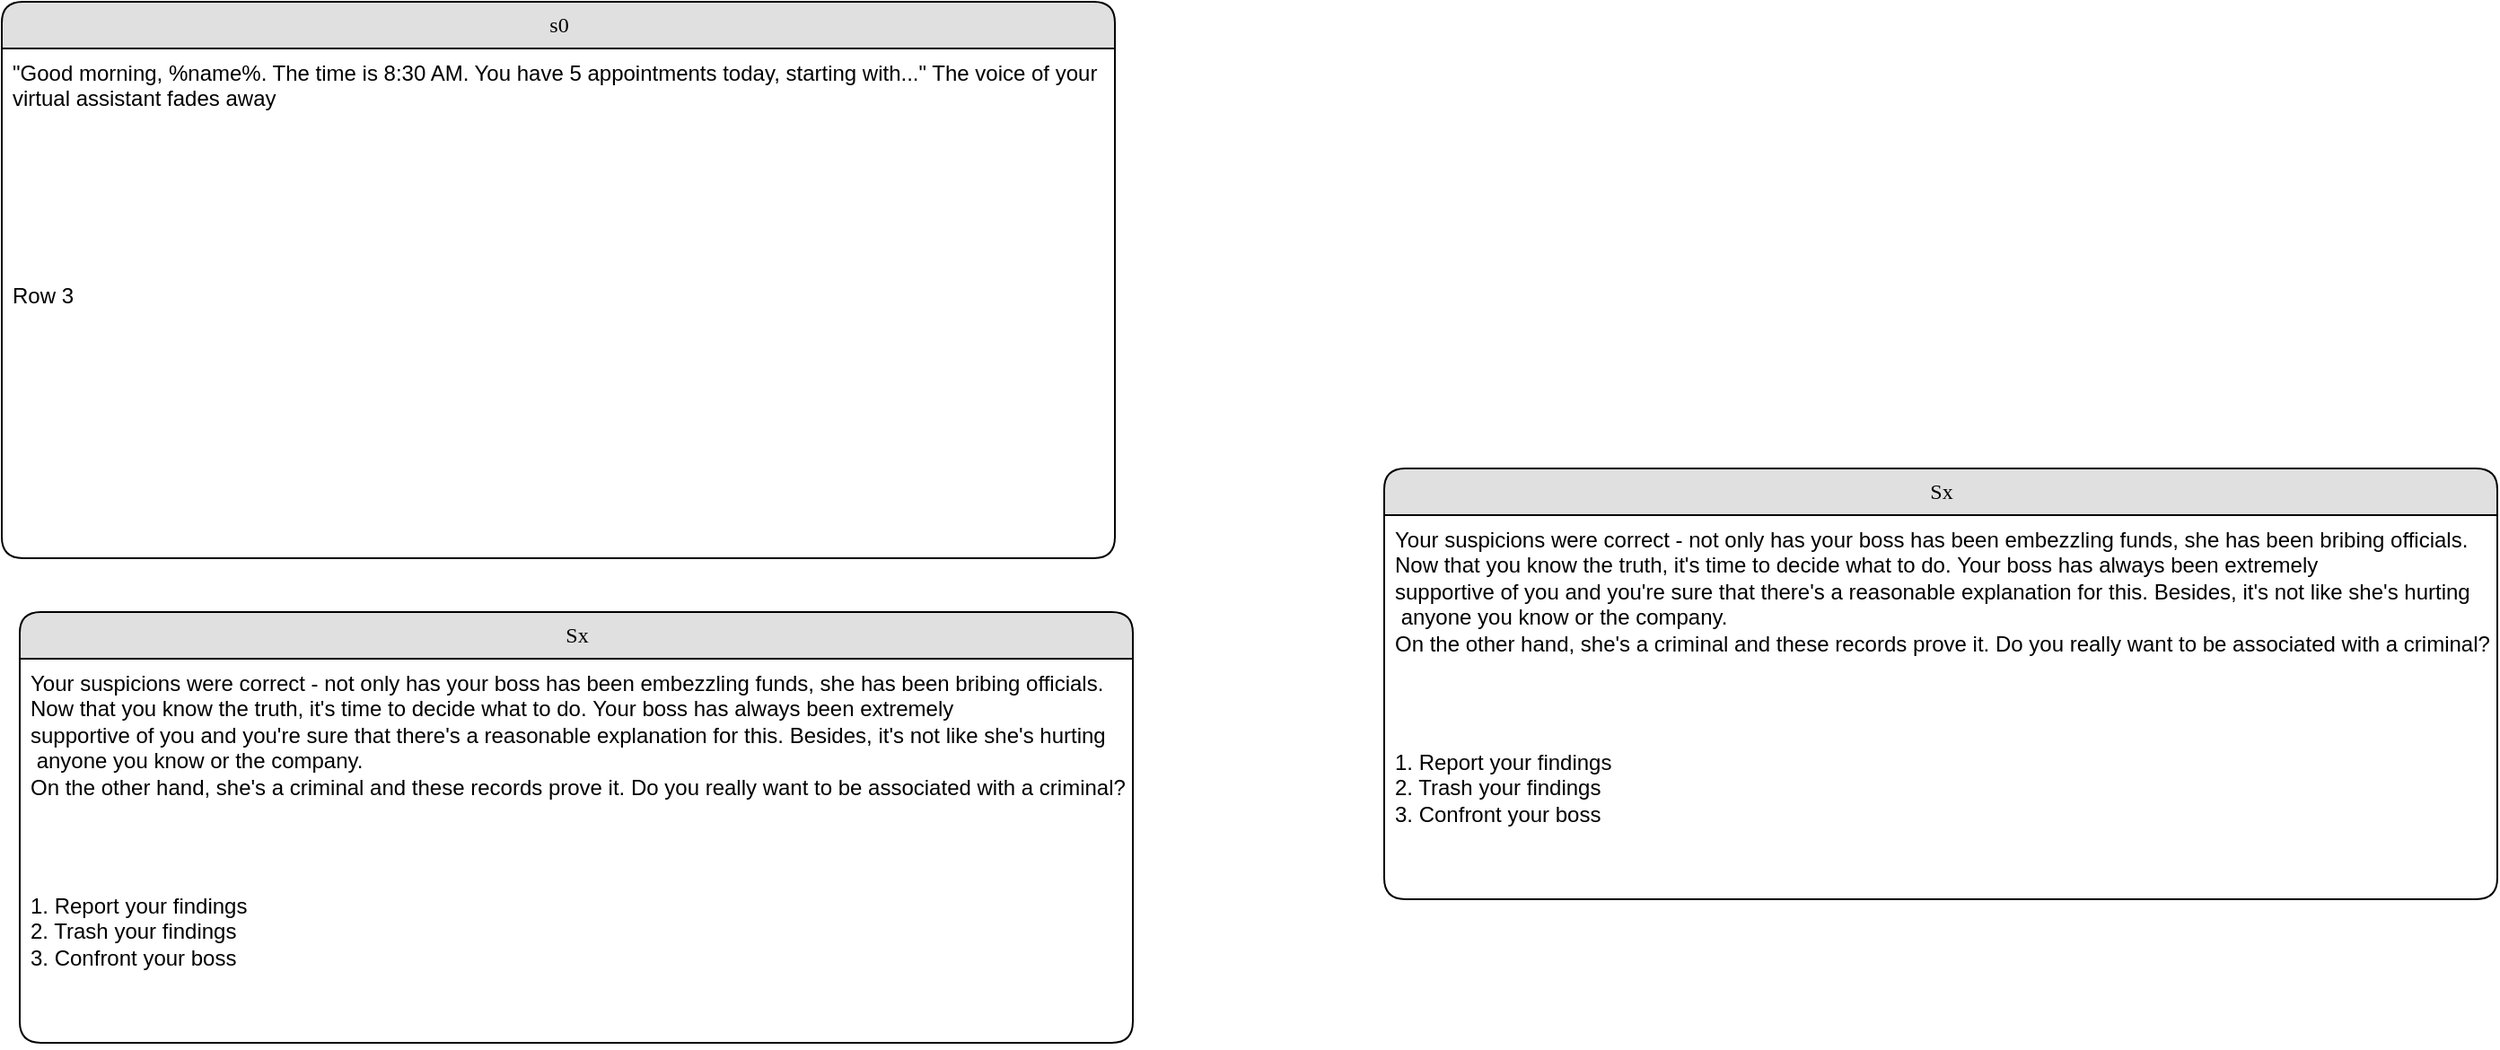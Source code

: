 <mxfile version="13.9.6" type="github">
  <diagram name="Page-1" id="b520641d-4fe3-3701-9064-5fc419738815">
    <mxGraphModel dx="1422" dy="772" grid="1" gridSize="10" guides="1" tooltips="1" connect="1" arrows="1" fold="1" page="1" pageScale="1" pageWidth="1100" pageHeight="850" background="#ffffff" math="0" shadow="0">
      <root>
        <mxCell id="0" />
        <mxCell id="1" parent="0" />
        <mxCell id="e9B-Smu1X89H_BTClJb--12" value="Sx" style="swimlane;html=1;fontStyle=0;childLayout=stackLayout;horizontal=1;startSize=26;fillColor=#e0e0e0;horizontalStack=0;resizeParent=1;resizeLast=0;collapsible=1;marginBottom=0;swimlaneFillColor=#ffffff;align=center;rounded=1;shadow=0;comic=0;labelBackgroundColor=none;strokeWidth=1;fontFamily=Verdana;fontSize=12" parent="1" vertex="1">
          <mxGeometry x="150" y="370" width="620" height="240" as="geometry">
            <mxRectangle x="150" y="370" width="50" height="26" as="alternateBounds" />
          </mxGeometry>
        </mxCell>
        <mxCell id="e9B-Smu1X89H_BTClJb--13" value="Your suspicions were correct - not only has your boss has been embezzling funds, she has been bribing officials. &#xa;Now that you know the truth, it&#39;s time to decide what to do. Your boss has always been extremely supportive of you and you&#39;re sure that there&#39;s a reasonable explanation for this. Besides, it&#39;s not like she&#39;s hurting&#xa; anyone you know or the company.&#xa;On the other hand, she&#39;s a criminal and these records prove it. Do you really want to be associated with a criminal?" style="text;strokeColor=none;fillColor=none;spacingLeft=4;spacingRight=4;overflow=hidden;rotatable=0;points=[[0,0.5],[1,0.5]];portConstraint=eastwest;whiteSpace=wrap;verticalAlign=top;" parent="e9B-Smu1X89H_BTClJb--12" vertex="1">
          <mxGeometry y="26" width="620" height="124" as="geometry" />
        </mxCell>
        <mxCell id="e9B-Smu1X89H_BTClJb--15" value="1. Report your findings&#xa;2. Trash your findings&#xa;3. Confront your boss&#xa;" style="text;strokeColor=none;fillColor=none;spacingLeft=4;spacingRight=4;whiteSpace=wrap;overflow=hidden;rotatable=0;points=[[0,0.5],[1,0.5]];portConstraint=eastwest;" parent="e9B-Smu1X89H_BTClJb--12" vertex="1">
          <mxGeometry y="150" width="620" height="90" as="geometry" />
        </mxCell>
        <mxCell id="e9B-Smu1X89H_BTClJb--18" value="s0" style="swimlane;html=1;fontStyle=0;childLayout=stackLayout;horizontal=1;startSize=26;fillColor=#e0e0e0;horizontalStack=0;resizeParent=1;resizeLast=0;collapsible=1;marginBottom=0;swimlaneFillColor=#ffffff;align=center;rounded=1;shadow=0;comic=0;labelBackgroundColor=none;strokeWidth=1;fontFamily=Verdana;fontSize=12" parent="1" vertex="1">
          <mxGeometry x="140" y="30" width="620" height="310" as="geometry">
            <mxRectangle x="510" y="180" width="50" height="26" as="alternateBounds" />
          </mxGeometry>
        </mxCell>
        <mxCell id="e9B-Smu1X89H_BTClJb--19" value="&quot;Good morning, %name%. The time is 8:30 AM. You have 5 appointments today, starting with...&quot; The voice of your virtual assistant fades away " style="text;strokeColor=none;fillColor=none;spacingLeft=4;spacingRight=4;overflow=hidden;rotatable=0;points=[[0,0.5],[1,0.5]];portConstraint=eastwest;whiteSpace=wrap;verticalAlign=top;" parent="e9B-Smu1X89H_BTClJb--18" vertex="1">
          <mxGeometry y="26" width="620" height="124" as="geometry" />
        </mxCell>
        <mxCell id="e9B-Smu1X89H_BTClJb--21" value="Row 3" style="text;strokeColor=none;fillColor=none;spacingLeft=4;spacingRight=4;whiteSpace=wrap;overflow=hidden;rotatable=0;points=[[0,0.5],[1,0.5]];portConstraint=eastwest;" parent="e9B-Smu1X89H_BTClJb--18" vertex="1">
          <mxGeometry y="150" width="620" height="26" as="geometry" />
        </mxCell>
        <mxCell id="ORPxbONJtoW9aJd18paX-1" value="Sx" style="swimlane;html=1;fontStyle=0;childLayout=stackLayout;horizontal=1;startSize=26;fillColor=#e0e0e0;horizontalStack=0;resizeParent=1;resizeLast=0;collapsible=1;marginBottom=0;swimlaneFillColor=#ffffff;align=center;rounded=1;shadow=0;comic=0;labelBackgroundColor=none;strokeWidth=1;fontFamily=Verdana;fontSize=12" vertex="1" parent="1">
          <mxGeometry x="910" y="290" width="620" height="240" as="geometry">
            <mxRectangle x="510" y="180" width="50" height="26" as="alternateBounds" />
          </mxGeometry>
        </mxCell>
        <mxCell id="ORPxbONJtoW9aJd18paX-2" value="Your suspicions were correct - not only has your boss has been embezzling funds, she has been bribing officials. &#xa;Now that you know the truth, it&#39;s time to decide what to do. Your boss has always been extremely supportive of you and you&#39;re sure that there&#39;s a reasonable explanation for this. Besides, it&#39;s not like she&#39;s hurting&#xa; anyone you know or the company.&#xa;On the other hand, she&#39;s a criminal and these records prove it. Do you really want to be associated with a criminal?" style="text;strokeColor=none;fillColor=none;spacingLeft=4;spacingRight=4;overflow=hidden;rotatable=0;points=[[0,0.5],[1,0.5]];portConstraint=eastwest;whiteSpace=wrap;verticalAlign=top;" vertex="1" parent="ORPxbONJtoW9aJd18paX-1">
          <mxGeometry y="26" width="620" height="124" as="geometry" />
        </mxCell>
        <mxCell id="ORPxbONJtoW9aJd18paX-3" value="1. Report your findings&#xa;2. Trash your findings&#xa;3. Confront your boss&#xa;" style="text;strokeColor=none;fillColor=none;spacingLeft=4;spacingRight=4;whiteSpace=wrap;overflow=hidden;rotatable=0;points=[[0,0.5],[1,0.5]];portConstraint=eastwest;" vertex="1" parent="ORPxbONJtoW9aJd18paX-1">
          <mxGeometry y="150" width="620" height="90" as="geometry" />
        </mxCell>
      </root>
    </mxGraphModel>
  </diagram>
</mxfile>
